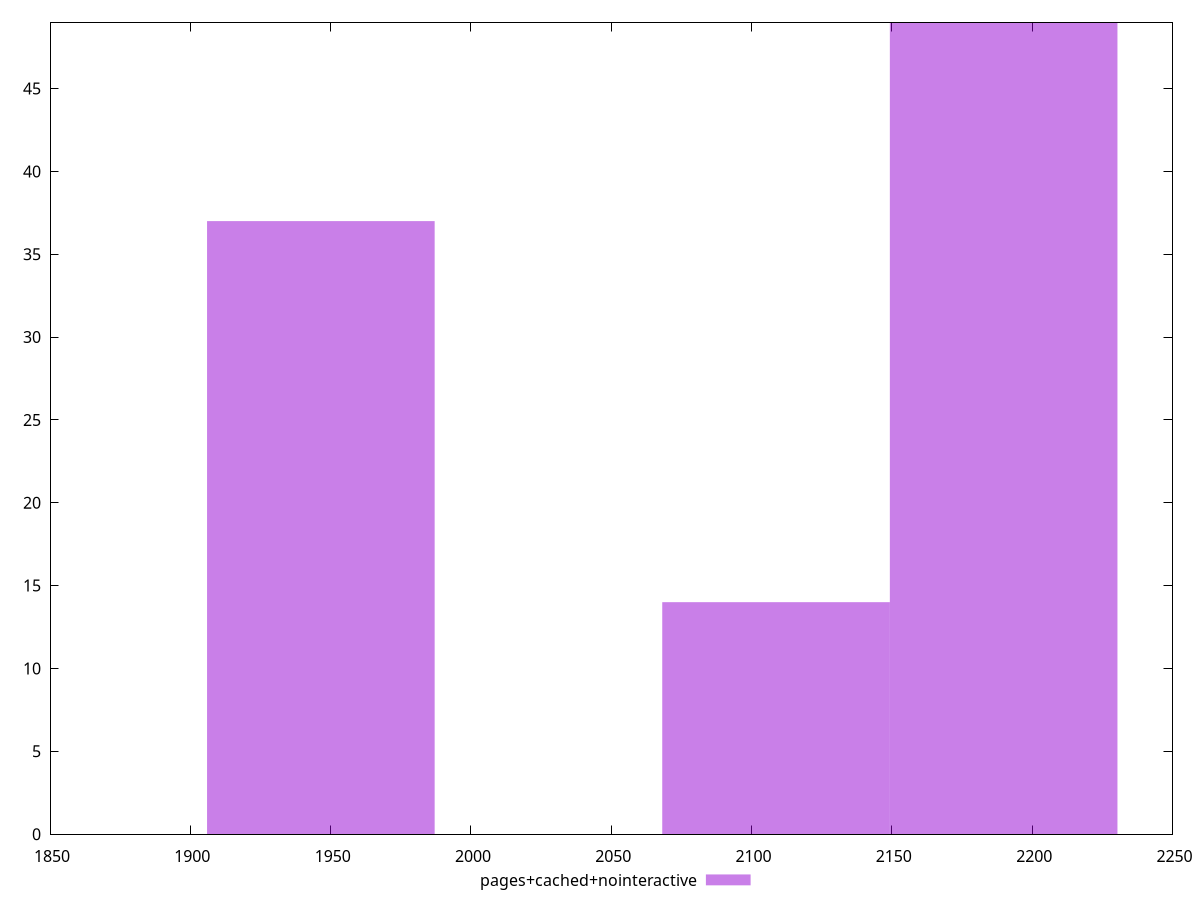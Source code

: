 $_pagesCachedNointeractive <<EOF
1946.5158213160635 37
2189.8302989805716 49
2108.7254730924024 14
EOF
set key outside below
set terminal pngcairo
set output "report_00004_2020-11-02T20-21-41.718Z/first-contentful-paint/pages+cached+nointeractive//raw_hist.png"
set yrange [0:49]
set boxwidth 81.10482588816932
set style fill transparent solid 0.5 noborder
plot $_pagesCachedNointeractive title "pages+cached+nointeractive" with boxes ,